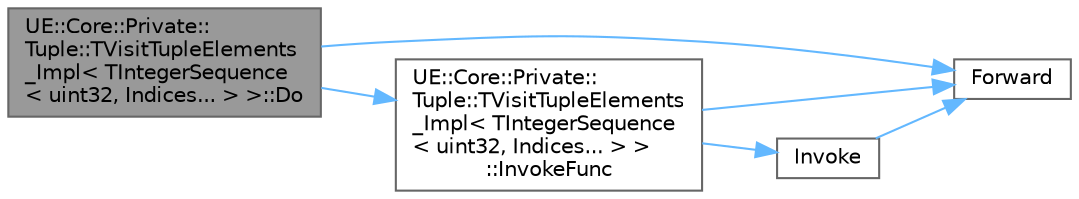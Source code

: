 digraph "UE::Core::Private::Tuple::TVisitTupleElements_Impl&lt; TIntegerSequence&lt; uint32, Indices... &gt; &gt;::Do"
{
 // INTERACTIVE_SVG=YES
 // LATEX_PDF_SIZE
  bgcolor="transparent";
  edge [fontname=Helvetica,fontsize=10,labelfontname=Helvetica,labelfontsize=10];
  node [fontname=Helvetica,fontsize=10,shape=box,height=0.2,width=0.4];
  rankdir="LR";
  Node1 [id="Node000001",label="UE::Core::Private::\lTuple::TVisitTupleElements\l_Impl\< TIntegerSequence\l\< uint32, Indices... \> \>::Do",height=0.2,width=0.4,color="gray40", fillcolor="grey60", style="filled", fontcolor="black",tooltip=" "];
  Node1 -> Node2 [id="edge1_Node000001_Node000002",color="steelblue1",style="solid",tooltip=" "];
  Node2 [id="Node000002",label="Forward",height=0.2,width=0.4,color="grey40", fillcolor="white", style="filled",URL="$d4/d24/UnrealTemplate_8h.html#a68f280c1d561a8899a1e9e3ea8405d00",tooltip="Forward will cast a reference to an rvalue reference."];
  Node1 -> Node3 [id="edge2_Node000001_Node000003",color="steelblue1",style="solid",tooltip=" "];
  Node3 [id="Node000003",label="UE::Core::Private::\lTuple::TVisitTupleElements\l_Impl\< TIntegerSequence\l\< uint32, Indices... \> \>\l::InvokeFunc",height=0.2,width=0.4,color="grey40", fillcolor="white", style="filled",URL="$d3/d4b/structUE_1_1Core_1_1Private_1_1Tuple_1_1TVisitTupleElements__Impl_3_01TIntegerSequence_3_01uint32_00_01Indices_8_8_8_01_4_01_4.html#aed88fd302a4f8a20feecefd682634c9a",tooltip=" "];
  Node3 -> Node2 [id="edge3_Node000003_Node000002",color="steelblue1",style="solid",tooltip=" "];
  Node3 -> Node4 [id="edge4_Node000003_Node000004",color="steelblue1",style="solid",tooltip=" "];
  Node4 [id="Node000004",label="Invoke",height=0.2,width=0.4,color="grey40", fillcolor="white", style="filled",URL="$d7/deb/Invoke_8h.html#a66d3e79358998f56001f20726270e390",tooltip="Invokes a callable with a set of arguments."];
  Node4 -> Node2 [id="edge5_Node000004_Node000002",color="steelblue1",style="solid",tooltip=" "];
}
